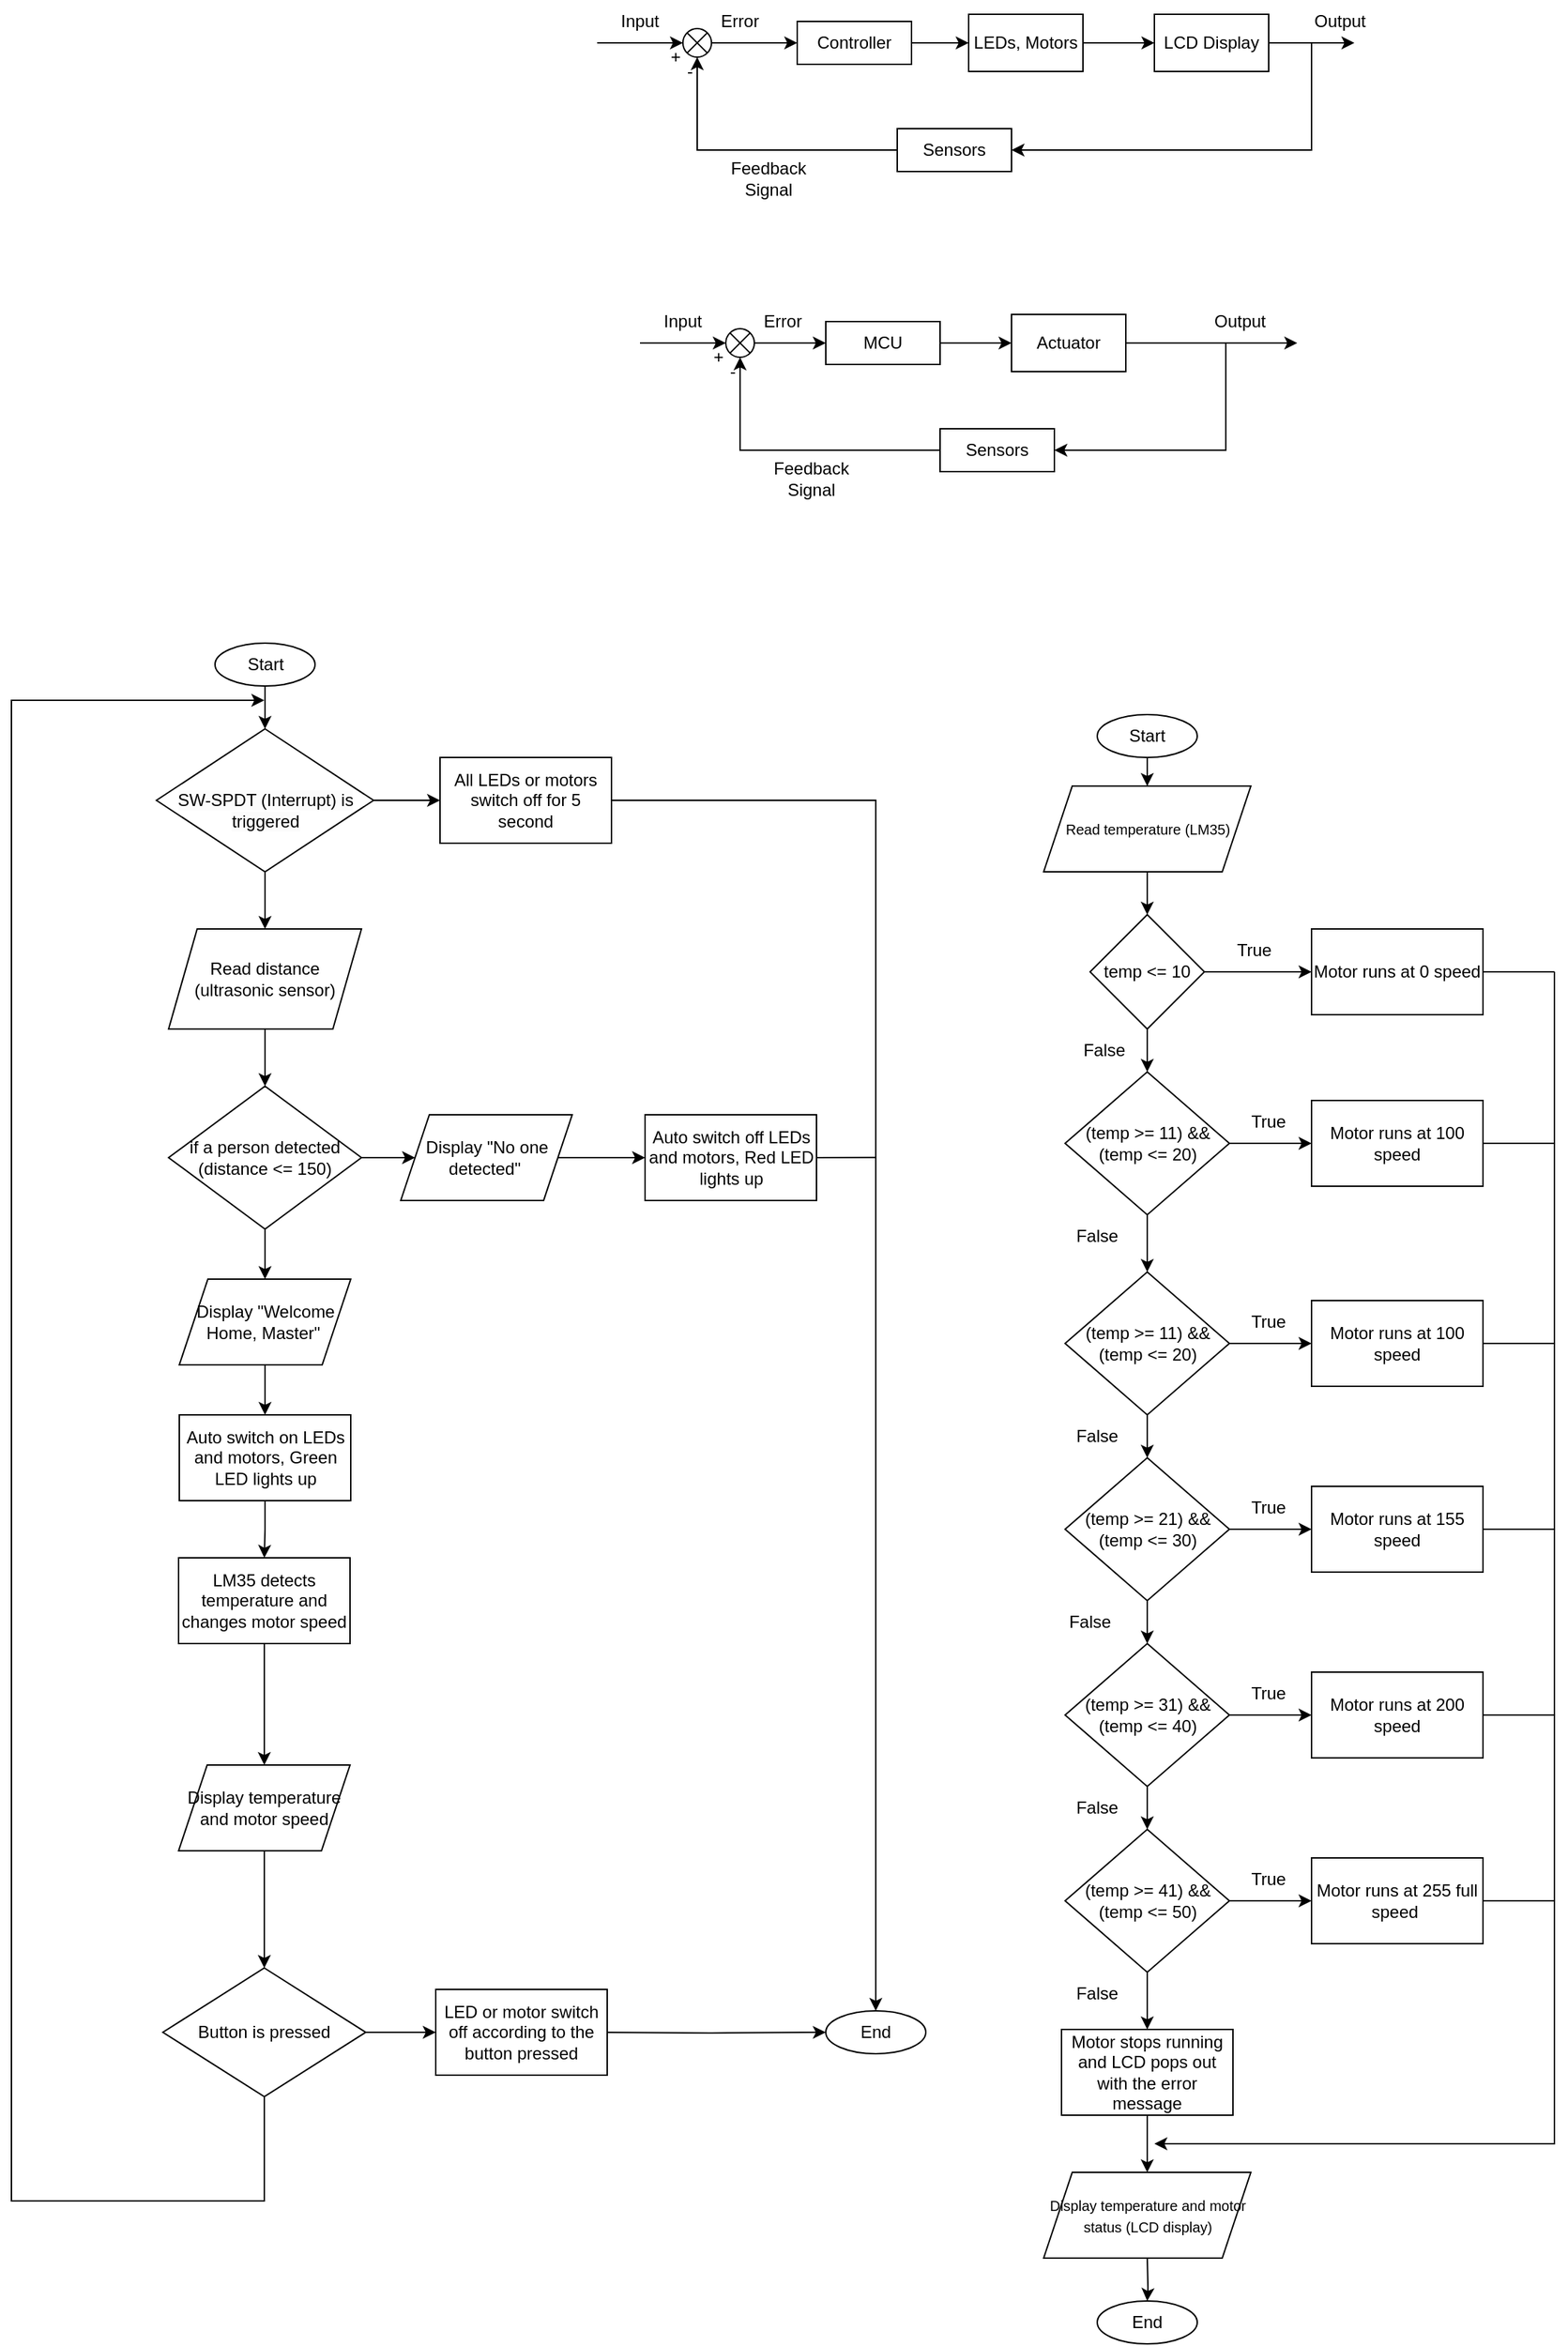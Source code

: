 <mxfile version="21.6.9" type="device">
  <diagram name="Page-1" id="oBMIIJ_97IDFcW-WtK7P">
    <mxGraphModel dx="1850" dy="515" grid="1" gridSize="10" guides="1" tooltips="1" connect="1" arrows="1" fold="1" page="1" pageScale="1" pageWidth="850" pageHeight="1100" math="0" shadow="0">
      <root>
        <mxCell id="0" />
        <mxCell id="1" parent="0" />
        <mxCell id="NHP7XcA1WJqKf3ddE5h1-9" value="" style="edgeStyle=orthogonalEdgeStyle;rounded=0;orthogonalLoop=1;jettySize=auto;html=1;" parent="1" source="NHP7XcA1WJqKf3ddE5h1-2" target="NHP7XcA1WJqKf3ddE5h1-5" edge="1">
          <mxGeometry relative="1" as="geometry" />
        </mxCell>
        <mxCell id="NHP7XcA1WJqKf3ddE5h1-2" value="" style="ellipse;whiteSpace=wrap;html=1;aspect=fixed;" parent="1" vertex="1">
          <mxGeometry x="170" y="200" width="20" height="20" as="geometry" />
        </mxCell>
        <mxCell id="NHP7XcA1WJqKf3ddE5h1-3" value="" style="endArrow=none;html=1;rounded=0;entryX=0;entryY=0;entryDx=0;entryDy=0;exitX=1;exitY=1;exitDx=0;exitDy=0;" parent="1" source="NHP7XcA1WJqKf3ddE5h1-2" target="NHP7XcA1WJqKf3ddE5h1-2" edge="1">
          <mxGeometry width="50" height="50" relative="1" as="geometry">
            <mxPoint x="270" y="220" as="sourcePoint" />
            <mxPoint x="320" y="170" as="targetPoint" />
          </mxGeometry>
        </mxCell>
        <mxCell id="NHP7XcA1WJqKf3ddE5h1-4" value="" style="endArrow=none;html=1;rounded=0;entryX=1;entryY=0;entryDx=0;entryDy=0;exitX=0;exitY=1;exitDx=0;exitDy=0;" parent="1" source="NHP7XcA1WJqKf3ddE5h1-2" target="NHP7XcA1WJqKf3ddE5h1-2" edge="1">
          <mxGeometry width="50" height="50" relative="1" as="geometry">
            <mxPoint x="190" y="240" as="sourcePoint" />
            <mxPoint x="240" y="190" as="targetPoint" />
          </mxGeometry>
        </mxCell>
        <mxCell id="NHP7XcA1WJqKf3ddE5h1-12" value="" style="edgeStyle=orthogonalEdgeStyle;rounded=0;orthogonalLoop=1;jettySize=auto;html=1;" parent="1" source="NHP7XcA1WJqKf3ddE5h1-5" target="NHP7XcA1WJqKf3ddE5h1-6" edge="1">
          <mxGeometry relative="1" as="geometry" />
        </mxCell>
        <mxCell id="NHP7XcA1WJqKf3ddE5h1-5" value="Controller" style="rounded=0;whiteSpace=wrap;html=1;" parent="1" vertex="1">
          <mxGeometry x="250" y="195" width="80" height="30" as="geometry" />
        </mxCell>
        <mxCell id="NHP7XcA1WJqKf3ddE5h1-6" value="LEDs, Motors" style="rounded=0;whiteSpace=wrap;html=1;" parent="1" vertex="1">
          <mxGeometry x="370" y="190" width="80" height="40" as="geometry" />
        </mxCell>
        <mxCell id="NHP7XcA1WJqKf3ddE5h1-14" style="edgeStyle=orthogonalEdgeStyle;rounded=0;orthogonalLoop=1;jettySize=auto;html=1;exitX=1;exitY=0.5;exitDx=0;exitDy=0;" parent="1" source="NHP7XcA1WJqKf3ddE5h1-30" edge="1">
          <mxGeometry relative="1" as="geometry">
            <mxPoint x="640" y="210" as="targetPoint" />
            <mxPoint x="570" y="210.029" as="sourcePoint" />
          </mxGeometry>
        </mxCell>
        <mxCell id="NHP7XcA1WJqKf3ddE5h1-10" value="Sensors" style="rounded=0;whiteSpace=wrap;html=1;" parent="1" vertex="1">
          <mxGeometry x="320" y="270" width="80" height="30" as="geometry" />
        </mxCell>
        <mxCell id="NHP7XcA1WJqKf3ddE5h1-18" value="" style="endArrow=classic;html=1;rounded=0;entryX=1;entryY=0.5;entryDx=0;entryDy=0;" parent="1" target="NHP7XcA1WJqKf3ddE5h1-10" edge="1">
          <mxGeometry width="50" height="50" relative="1" as="geometry">
            <mxPoint x="610" y="210" as="sourcePoint" />
            <mxPoint x="450" y="250" as="targetPoint" />
            <Array as="points">
              <mxPoint x="610" y="285" />
            </Array>
          </mxGeometry>
        </mxCell>
        <mxCell id="NHP7XcA1WJqKf3ddE5h1-20" value="" style="endArrow=classic;html=1;rounded=0;entryX=0.5;entryY=1;entryDx=0;entryDy=0;exitX=0;exitY=0.5;exitDx=0;exitDy=0;" parent="1" source="NHP7XcA1WJqKf3ddE5h1-10" target="NHP7XcA1WJqKf3ddE5h1-2" edge="1">
          <mxGeometry width="50" height="50" relative="1" as="geometry">
            <mxPoint x="310" y="285" as="sourcePoint" />
            <mxPoint x="280" y="250" as="targetPoint" />
            <Array as="points">
              <mxPoint x="180" y="285" />
            </Array>
          </mxGeometry>
        </mxCell>
        <mxCell id="NHP7XcA1WJqKf3ddE5h1-21" value="" style="endArrow=classic;html=1;rounded=0;entryX=0;entryY=0.5;entryDx=0;entryDy=0;" parent="1" target="NHP7XcA1WJqKf3ddE5h1-2" edge="1">
          <mxGeometry width="50" height="50" relative="1" as="geometry">
            <mxPoint x="110" y="210" as="sourcePoint" />
            <mxPoint x="120" y="200" as="targetPoint" />
          </mxGeometry>
        </mxCell>
        <mxCell id="NHP7XcA1WJqKf3ddE5h1-22" value="Input" style="text;html=1;strokeColor=none;fillColor=none;align=center;verticalAlign=middle;whiteSpace=wrap;rounded=0;" parent="1" vertex="1">
          <mxGeometry x="110" y="180" width="60" height="30" as="geometry" />
        </mxCell>
        <mxCell id="NHP7XcA1WJqKf3ddE5h1-23" value="Output" style="text;html=1;strokeColor=none;fillColor=none;align=center;verticalAlign=middle;whiteSpace=wrap;rounded=0;" parent="1" vertex="1">
          <mxGeometry x="600" y="180" width="60" height="30" as="geometry" />
        </mxCell>
        <mxCell id="NHP7XcA1WJqKf3ddE5h1-24" value="+" style="text;html=1;strokeColor=none;fillColor=none;align=center;verticalAlign=middle;whiteSpace=wrap;rounded=0;" parent="1" vertex="1">
          <mxGeometry x="160" y="215" width="10" height="10" as="geometry" />
        </mxCell>
        <mxCell id="NHP7XcA1WJqKf3ddE5h1-25" value="-" style="text;html=1;strokeColor=none;fillColor=none;align=center;verticalAlign=middle;whiteSpace=wrap;rounded=0;" parent="1" vertex="1">
          <mxGeometry x="170" y="225" width="10" height="10" as="geometry" />
        </mxCell>
        <mxCell id="NHP7XcA1WJqKf3ddE5h1-26" value="Feedback Signal" style="text;html=1;strokeColor=none;fillColor=none;align=center;verticalAlign=middle;whiteSpace=wrap;rounded=0;" parent="1" vertex="1">
          <mxGeometry x="190" y="290" width="80" height="30" as="geometry" />
        </mxCell>
        <mxCell id="NHP7XcA1WJqKf3ddE5h1-28" value="Error" style="text;html=1;strokeColor=none;fillColor=none;align=center;verticalAlign=middle;whiteSpace=wrap;rounded=0;" parent="1" vertex="1">
          <mxGeometry x="170" y="180" width="80" height="30" as="geometry" />
        </mxCell>
        <mxCell id="NHP7XcA1WJqKf3ddE5h1-31" value="" style="edgeStyle=orthogonalEdgeStyle;rounded=0;orthogonalLoop=1;jettySize=auto;html=1;exitX=1;exitY=0.5;exitDx=0;exitDy=0;" parent="1" source="NHP7XcA1WJqKf3ddE5h1-6" target="NHP7XcA1WJqKf3ddE5h1-30" edge="1">
          <mxGeometry relative="1" as="geometry">
            <mxPoint x="640" y="210" as="targetPoint" />
            <mxPoint x="465" y="210" as="sourcePoint" />
          </mxGeometry>
        </mxCell>
        <mxCell id="NHP7XcA1WJqKf3ddE5h1-30" value="LCD Display" style="rounded=0;whiteSpace=wrap;html=1;" parent="1" vertex="1">
          <mxGeometry x="500" y="190" width="80" height="40" as="geometry" />
        </mxCell>
        <mxCell id="NHP7XcA1WJqKf3ddE5h1-50" value="" style="edgeStyle=orthogonalEdgeStyle;rounded=0;orthogonalLoop=1;jettySize=auto;html=1;" parent="1" source="NHP7XcA1WJqKf3ddE5h1-51" target="NHP7XcA1WJqKf3ddE5h1-55" edge="1">
          <mxGeometry relative="1" as="geometry" />
        </mxCell>
        <mxCell id="NHP7XcA1WJqKf3ddE5h1-51" value="" style="ellipse;whiteSpace=wrap;html=1;aspect=fixed;" parent="1" vertex="1">
          <mxGeometry x="200" y="410" width="20" height="20" as="geometry" />
        </mxCell>
        <mxCell id="NHP7XcA1WJqKf3ddE5h1-52" value="" style="endArrow=none;html=1;rounded=0;entryX=0;entryY=0;entryDx=0;entryDy=0;exitX=1;exitY=1;exitDx=0;exitDy=0;" parent="1" source="NHP7XcA1WJqKf3ddE5h1-51" target="NHP7XcA1WJqKf3ddE5h1-51" edge="1">
          <mxGeometry width="50" height="50" relative="1" as="geometry">
            <mxPoint x="300" y="430" as="sourcePoint" />
            <mxPoint x="350" y="380" as="targetPoint" />
          </mxGeometry>
        </mxCell>
        <mxCell id="NHP7XcA1WJqKf3ddE5h1-53" value="" style="endArrow=none;html=1;rounded=0;entryX=1;entryY=0;entryDx=0;entryDy=0;exitX=0;exitY=1;exitDx=0;exitDy=0;" parent="1" source="NHP7XcA1WJqKf3ddE5h1-51" target="NHP7XcA1WJqKf3ddE5h1-51" edge="1">
          <mxGeometry width="50" height="50" relative="1" as="geometry">
            <mxPoint x="220" y="450" as="sourcePoint" />
            <mxPoint x="270" y="400" as="targetPoint" />
          </mxGeometry>
        </mxCell>
        <mxCell id="NHP7XcA1WJqKf3ddE5h1-54" value="" style="edgeStyle=orthogonalEdgeStyle;rounded=0;orthogonalLoop=1;jettySize=auto;html=1;" parent="1" source="NHP7XcA1WJqKf3ddE5h1-55" target="NHP7XcA1WJqKf3ddE5h1-56" edge="1">
          <mxGeometry relative="1" as="geometry" />
        </mxCell>
        <mxCell id="NHP7XcA1WJqKf3ddE5h1-55" value="MCU" style="rounded=0;whiteSpace=wrap;html=1;" parent="1" vertex="1">
          <mxGeometry x="270" y="405" width="80" height="30" as="geometry" />
        </mxCell>
        <mxCell id="NHP7XcA1WJqKf3ddE5h1-56" value="Actuator" style="rounded=0;whiteSpace=wrap;html=1;" parent="1" vertex="1">
          <mxGeometry x="400" y="400" width="80" height="40" as="geometry" />
        </mxCell>
        <mxCell id="NHP7XcA1WJqKf3ddE5h1-57" style="edgeStyle=orthogonalEdgeStyle;rounded=0;orthogonalLoop=1;jettySize=auto;html=1;exitX=1;exitY=0.5;exitDx=0;exitDy=0;" parent="1" source="NHP7XcA1WJqKf3ddE5h1-56" edge="1">
          <mxGeometry relative="1" as="geometry">
            <mxPoint x="600" y="420" as="targetPoint" />
            <mxPoint x="600" y="420" as="sourcePoint" />
          </mxGeometry>
        </mxCell>
        <mxCell id="NHP7XcA1WJqKf3ddE5h1-58" value="Sensors" style="rounded=0;whiteSpace=wrap;html=1;" parent="1" vertex="1">
          <mxGeometry x="350" y="480" width="80" height="30" as="geometry" />
        </mxCell>
        <mxCell id="NHP7XcA1WJqKf3ddE5h1-59" value="" style="endArrow=classic;html=1;rounded=0;entryX=1;entryY=0.5;entryDx=0;entryDy=0;" parent="1" target="NHP7XcA1WJqKf3ddE5h1-58" edge="1">
          <mxGeometry width="50" height="50" relative="1" as="geometry">
            <mxPoint x="550" y="420" as="sourcePoint" />
            <mxPoint x="480" y="460" as="targetPoint" />
            <Array as="points">
              <mxPoint x="550" y="495" />
            </Array>
          </mxGeometry>
        </mxCell>
        <mxCell id="NHP7XcA1WJqKf3ddE5h1-60" value="" style="endArrow=classic;html=1;rounded=0;entryX=0.5;entryY=1;entryDx=0;entryDy=0;exitX=0;exitY=0.5;exitDx=0;exitDy=0;" parent="1" source="NHP7XcA1WJqKf3ddE5h1-58" target="NHP7XcA1WJqKf3ddE5h1-51" edge="1">
          <mxGeometry width="50" height="50" relative="1" as="geometry">
            <mxPoint x="340" y="495" as="sourcePoint" />
            <mxPoint x="310" y="460" as="targetPoint" />
            <Array as="points">
              <mxPoint x="210" y="495" />
            </Array>
          </mxGeometry>
        </mxCell>
        <mxCell id="NHP7XcA1WJqKf3ddE5h1-61" value="" style="endArrow=classic;html=1;rounded=0;entryX=0;entryY=0.5;entryDx=0;entryDy=0;" parent="1" target="NHP7XcA1WJqKf3ddE5h1-51" edge="1">
          <mxGeometry width="50" height="50" relative="1" as="geometry">
            <mxPoint x="140" y="420" as="sourcePoint" />
            <mxPoint x="150" y="410" as="targetPoint" />
          </mxGeometry>
        </mxCell>
        <mxCell id="NHP7XcA1WJqKf3ddE5h1-62" value="Input" style="text;html=1;strokeColor=none;fillColor=none;align=center;verticalAlign=middle;whiteSpace=wrap;rounded=0;" parent="1" vertex="1">
          <mxGeometry x="140" y="390" width="60" height="30" as="geometry" />
        </mxCell>
        <mxCell id="NHP7XcA1WJqKf3ddE5h1-63" value="Output" style="text;html=1;strokeColor=none;fillColor=none;align=center;verticalAlign=middle;whiteSpace=wrap;rounded=0;" parent="1" vertex="1">
          <mxGeometry x="530" y="390" width="60" height="30" as="geometry" />
        </mxCell>
        <mxCell id="NHP7XcA1WJqKf3ddE5h1-64" value="+" style="text;html=1;strokeColor=none;fillColor=none;align=center;verticalAlign=middle;whiteSpace=wrap;rounded=0;" parent="1" vertex="1">
          <mxGeometry x="190" y="425" width="10" height="10" as="geometry" />
        </mxCell>
        <mxCell id="NHP7XcA1WJqKf3ddE5h1-65" value="-" style="text;html=1;strokeColor=none;fillColor=none;align=center;verticalAlign=middle;whiteSpace=wrap;rounded=0;" parent="1" vertex="1">
          <mxGeometry x="200" y="435" width="10" height="10" as="geometry" />
        </mxCell>
        <mxCell id="NHP7XcA1WJqKf3ddE5h1-66" value="Feedback Signal" style="text;html=1;strokeColor=none;fillColor=none;align=center;verticalAlign=middle;whiteSpace=wrap;rounded=0;" parent="1" vertex="1">
          <mxGeometry x="220" y="500" width="80" height="30" as="geometry" />
        </mxCell>
        <mxCell id="NHP7XcA1WJqKf3ddE5h1-67" value="Error" style="text;html=1;strokeColor=none;fillColor=none;align=center;verticalAlign=middle;whiteSpace=wrap;rounded=0;" parent="1" vertex="1">
          <mxGeometry x="200" y="390" width="80" height="30" as="geometry" />
        </mxCell>
        <mxCell id="hH7lPsHHLjXUcS-kYKa--62" value="" style="edgeStyle=orthogonalEdgeStyle;rounded=0;orthogonalLoop=1;jettySize=auto;html=1;" edge="1" parent="1" source="hH7lPsHHLjXUcS-kYKa--1" target="hH7lPsHHLjXUcS-kYKa--61">
          <mxGeometry relative="1" as="geometry" />
        </mxCell>
        <mxCell id="hH7lPsHHLjXUcS-kYKa--1" value="Start" style="ellipse;whiteSpace=wrap;html=1;" vertex="1" parent="1">
          <mxGeometry x="460" y="680" width="70" height="30" as="geometry" />
        </mxCell>
        <mxCell id="hH7lPsHHLjXUcS-kYKa--2" value="End" style="ellipse;whiteSpace=wrap;html=1;" vertex="1" parent="1">
          <mxGeometry x="460" y="1790" width="70" height="30" as="geometry" />
        </mxCell>
        <mxCell id="hH7lPsHHLjXUcS-kYKa--16" value="" style="edgeStyle=orthogonalEdgeStyle;rounded=0;orthogonalLoop=1;jettySize=auto;html=1;" edge="1" parent="1" source="hH7lPsHHLjXUcS-kYKa--4" target="hH7lPsHHLjXUcS-kYKa--12">
          <mxGeometry relative="1" as="geometry" />
        </mxCell>
        <mxCell id="hH7lPsHHLjXUcS-kYKa--31" value="" style="edgeStyle=orthogonalEdgeStyle;rounded=0;orthogonalLoop=1;jettySize=auto;html=1;" edge="1" parent="1" source="hH7lPsHHLjXUcS-kYKa--4" target="hH7lPsHHLjXUcS-kYKa--8">
          <mxGeometry relative="1" as="geometry" />
        </mxCell>
        <mxCell id="hH7lPsHHLjXUcS-kYKa--4" value="temp &amp;lt;= 10" style="rhombus;whiteSpace=wrap;html=1;" vertex="1" parent="1">
          <mxGeometry x="455" y="820" width="80" height="80" as="geometry" />
        </mxCell>
        <mxCell id="hH7lPsHHLjXUcS-kYKa--8" value="Motor runs at 0 speed" style="rounded=0;whiteSpace=wrap;html=1;" vertex="1" parent="1">
          <mxGeometry x="610" y="830" width="120" height="60" as="geometry" />
        </mxCell>
        <mxCell id="hH7lPsHHLjXUcS-kYKa--11" value="Motor runs at 100 speed" style="rounded=0;whiteSpace=wrap;html=1;" vertex="1" parent="1">
          <mxGeometry x="610" y="950" width="120" height="60" as="geometry" />
        </mxCell>
        <mxCell id="hH7lPsHHLjXUcS-kYKa--17" value="" style="edgeStyle=orthogonalEdgeStyle;rounded=0;orthogonalLoop=1;jettySize=auto;html=1;" edge="1" parent="1" source="hH7lPsHHLjXUcS-kYKa--12" target="hH7lPsHHLjXUcS-kYKa--14">
          <mxGeometry relative="1" as="geometry" />
        </mxCell>
        <mxCell id="hH7lPsHHLjXUcS-kYKa--32" value="" style="edgeStyle=orthogonalEdgeStyle;rounded=0;orthogonalLoop=1;jettySize=auto;html=1;" edge="1" parent="1" source="hH7lPsHHLjXUcS-kYKa--12" target="hH7lPsHHLjXUcS-kYKa--11">
          <mxGeometry relative="1" as="geometry" />
        </mxCell>
        <mxCell id="hH7lPsHHLjXUcS-kYKa--12" value="(temp &amp;gt;= 11) &amp;amp;&amp;amp; (temp &amp;lt;= 20)" style="rhombus;whiteSpace=wrap;html=1;" vertex="1" parent="1">
          <mxGeometry x="437.5" y="930" width="115" height="100" as="geometry" />
        </mxCell>
        <mxCell id="hH7lPsHHLjXUcS-kYKa--13" value="Motor runs at 100 speed" style="rounded=0;whiteSpace=wrap;html=1;" vertex="1" parent="1">
          <mxGeometry x="610" y="1090" width="120" height="60" as="geometry" />
        </mxCell>
        <mxCell id="hH7lPsHHLjXUcS-kYKa--19" value="" style="edgeStyle=orthogonalEdgeStyle;rounded=0;orthogonalLoop=1;jettySize=auto;html=1;" edge="1" parent="1" source="hH7lPsHHLjXUcS-kYKa--14" target="hH7lPsHHLjXUcS-kYKa--18">
          <mxGeometry relative="1" as="geometry" />
        </mxCell>
        <mxCell id="hH7lPsHHLjXUcS-kYKa--33" value="" style="edgeStyle=orthogonalEdgeStyle;rounded=0;orthogonalLoop=1;jettySize=auto;html=1;" edge="1" parent="1" source="hH7lPsHHLjXUcS-kYKa--14" target="hH7lPsHHLjXUcS-kYKa--13">
          <mxGeometry relative="1" as="geometry" />
        </mxCell>
        <mxCell id="hH7lPsHHLjXUcS-kYKa--14" value="(temp &amp;gt;= 11) &amp;amp;&amp;amp; (temp &amp;lt;= 20)" style="rhombus;whiteSpace=wrap;html=1;" vertex="1" parent="1">
          <mxGeometry x="437.5" y="1070" width="115" height="100" as="geometry" />
        </mxCell>
        <mxCell id="hH7lPsHHLjXUcS-kYKa--26" value="" style="edgeStyle=orthogonalEdgeStyle;rounded=0;orthogonalLoop=1;jettySize=auto;html=1;" edge="1" parent="1" source="hH7lPsHHLjXUcS-kYKa--18" target="hH7lPsHHLjXUcS-kYKa--21">
          <mxGeometry relative="1" as="geometry" />
        </mxCell>
        <mxCell id="hH7lPsHHLjXUcS-kYKa--34" value="" style="edgeStyle=orthogonalEdgeStyle;rounded=0;orthogonalLoop=1;jettySize=auto;html=1;" edge="1" parent="1" source="hH7lPsHHLjXUcS-kYKa--18" target="hH7lPsHHLjXUcS-kYKa--20">
          <mxGeometry relative="1" as="geometry" />
        </mxCell>
        <mxCell id="hH7lPsHHLjXUcS-kYKa--18" value="(temp &amp;gt;= 21) &amp;amp;&amp;amp; (temp &amp;lt;= 30)" style="rhombus;whiteSpace=wrap;html=1;" vertex="1" parent="1">
          <mxGeometry x="437.5" y="1200" width="115" height="100" as="geometry" />
        </mxCell>
        <mxCell id="hH7lPsHHLjXUcS-kYKa--20" value="Motor runs at 155 speed" style="rounded=0;whiteSpace=wrap;html=1;" vertex="1" parent="1">
          <mxGeometry x="610" y="1220" width="120" height="60" as="geometry" />
        </mxCell>
        <mxCell id="hH7lPsHHLjXUcS-kYKa--27" value="" style="edgeStyle=orthogonalEdgeStyle;rounded=0;orthogonalLoop=1;jettySize=auto;html=1;" edge="1" parent="1" source="hH7lPsHHLjXUcS-kYKa--21" target="hH7lPsHHLjXUcS-kYKa--22">
          <mxGeometry relative="1" as="geometry" />
        </mxCell>
        <mxCell id="hH7lPsHHLjXUcS-kYKa--35" value="" style="edgeStyle=orthogonalEdgeStyle;rounded=0;orthogonalLoop=1;jettySize=auto;html=1;" edge="1" parent="1" source="hH7lPsHHLjXUcS-kYKa--21" target="hH7lPsHHLjXUcS-kYKa--23">
          <mxGeometry relative="1" as="geometry" />
        </mxCell>
        <mxCell id="hH7lPsHHLjXUcS-kYKa--21" value="(temp &amp;gt;= 31) &amp;amp;&amp;amp; (temp &amp;lt;= 40)" style="rhombus;whiteSpace=wrap;html=1;" vertex="1" parent="1">
          <mxGeometry x="437.5" y="1330" width="115" height="100" as="geometry" />
        </mxCell>
        <mxCell id="hH7lPsHHLjXUcS-kYKa--29" value="" style="edgeStyle=orthogonalEdgeStyle;rounded=0;orthogonalLoop=1;jettySize=auto;html=1;" edge="1" parent="1" source="hH7lPsHHLjXUcS-kYKa--22" target="hH7lPsHHLjXUcS-kYKa--25">
          <mxGeometry relative="1" as="geometry" />
        </mxCell>
        <mxCell id="hH7lPsHHLjXUcS-kYKa--36" value="" style="edgeStyle=orthogonalEdgeStyle;rounded=0;orthogonalLoop=1;jettySize=auto;html=1;" edge="1" parent="1" source="hH7lPsHHLjXUcS-kYKa--22" target="hH7lPsHHLjXUcS-kYKa--24">
          <mxGeometry relative="1" as="geometry" />
        </mxCell>
        <mxCell id="hH7lPsHHLjXUcS-kYKa--22" value="(temp &amp;gt;= 41) &amp;amp;&amp;amp; (temp &amp;lt;= 50)" style="rhombus;whiteSpace=wrap;html=1;" vertex="1" parent="1">
          <mxGeometry x="437.5" y="1460" width="115" height="100" as="geometry" />
        </mxCell>
        <mxCell id="hH7lPsHHLjXUcS-kYKa--23" value="Motor runs at 200 speed" style="rounded=0;whiteSpace=wrap;html=1;" vertex="1" parent="1">
          <mxGeometry x="610" y="1350" width="120" height="60" as="geometry" />
        </mxCell>
        <mxCell id="hH7lPsHHLjXUcS-kYKa--24" value="Motor runs at 255 full speed&amp;nbsp;" style="rounded=0;whiteSpace=wrap;html=1;" vertex="1" parent="1">
          <mxGeometry x="610" y="1480" width="120" height="60" as="geometry" />
        </mxCell>
        <mxCell id="hH7lPsHHLjXUcS-kYKa--59" value="" style="edgeStyle=orthogonalEdgeStyle;rounded=0;orthogonalLoop=1;jettySize=auto;html=1;" edge="1" parent="1" source="hH7lPsHHLjXUcS-kYKa--25">
          <mxGeometry relative="1" as="geometry">
            <mxPoint x="495" y="1700" as="targetPoint" />
          </mxGeometry>
        </mxCell>
        <mxCell id="hH7lPsHHLjXUcS-kYKa--25" value="Motor stops running and LCD pops out with the error message" style="rounded=0;whiteSpace=wrap;html=1;" vertex="1" parent="1">
          <mxGeometry x="435" y="1600" width="120" height="60" as="geometry" />
        </mxCell>
        <mxCell id="hH7lPsHHLjXUcS-kYKa--37" value="" style="endArrow=classic;html=1;rounded=0;" edge="1" parent="1">
          <mxGeometry width="50" height="50" relative="1" as="geometry">
            <mxPoint x="780" y="860" as="sourcePoint" />
            <mxPoint x="500" y="1680" as="targetPoint" />
            <Array as="points">
              <mxPoint x="780" y="860" />
              <mxPoint x="780" y="1680" />
            </Array>
          </mxGeometry>
        </mxCell>
        <mxCell id="hH7lPsHHLjXUcS-kYKa--39" value="" style="endArrow=none;html=1;rounded=0;exitX=1;exitY=0.5;exitDx=0;exitDy=0;" edge="1" parent="1" source="hH7lPsHHLjXUcS-kYKa--8">
          <mxGeometry width="50" height="50" relative="1" as="geometry">
            <mxPoint x="770" y="880" as="sourcePoint" />
            <mxPoint x="780" y="860" as="targetPoint" />
          </mxGeometry>
        </mxCell>
        <mxCell id="hH7lPsHHLjXUcS-kYKa--40" value="" style="endArrow=none;html=1;rounded=0;exitX=1;exitY=0.5;exitDx=0;exitDy=0;" edge="1" parent="1" source="hH7lPsHHLjXUcS-kYKa--13">
          <mxGeometry width="50" height="50" relative="1" as="geometry">
            <mxPoint x="740" y="1130" as="sourcePoint" />
            <mxPoint x="780" y="1120" as="targetPoint" />
          </mxGeometry>
        </mxCell>
        <mxCell id="hH7lPsHHLjXUcS-kYKa--41" value="" style="endArrow=none;html=1;rounded=0;exitX=1;exitY=0.5;exitDx=0;exitDy=0;" edge="1" parent="1" source="hH7lPsHHLjXUcS-kYKa--11">
          <mxGeometry width="50" height="50" relative="1" as="geometry">
            <mxPoint x="720" y="990" as="sourcePoint" />
            <mxPoint x="780" y="980" as="targetPoint" />
          </mxGeometry>
        </mxCell>
        <mxCell id="hH7lPsHHLjXUcS-kYKa--42" value="" style="endArrow=none;html=1;rounded=0;exitX=1;exitY=0.5;exitDx=0;exitDy=0;" edge="1" parent="1" source="hH7lPsHHLjXUcS-kYKa--20">
          <mxGeometry width="50" height="50" relative="1" as="geometry">
            <mxPoint x="730" y="1430" as="sourcePoint" />
            <mxPoint x="780" y="1250" as="targetPoint" />
          </mxGeometry>
        </mxCell>
        <mxCell id="hH7lPsHHLjXUcS-kYKa--43" value="" style="endArrow=none;html=1;rounded=0;exitX=1;exitY=0.5;exitDx=0;exitDy=0;" edge="1" parent="1" source="hH7lPsHHLjXUcS-kYKa--23">
          <mxGeometry width="50" height="50" relative="1" as="geometry">
            <mxPoint x="740" y="1420" as="sourcePoint" />
            <mxPoint x="780" y="1380" as="targetPoint" />
          </mxGeometry>
        </mxCell>
        <mxCell id="hH7lPsHHLjXUcS-kYKa--44" value="" style="endArrow=none;html=1;rounded=0;exitX=1;exitY=0.5;exitDx=0;exitDy=0;" edge="1" parent="1" source="hH7lPsHHLjXUcS-kYKa--24">
          <mxGeometry width="50" height="50" relative="1" as="geometry">
            <mxPoint x="760" y="1530" as="sourcePoint" />
            <mxPoint x="780" y="1510" as="targetPoint" />
          </mxGeometry>
        </mxCell>
        <mxCell id="hH7lPsHHLjXUcS-kYKa--45" value="True" style="text;html=1;strokeColor=none;fillColor=none;align=center;verticalAlign=middle;whiteSpace=wrap;rounded=0;" vertex="1" parent="1">
          <mxGeometry x="540" y="830" width="60" height="30" as="geometry" />
        </mxCell>
        <mxCell id="hH7lPsHHLjXUcS-kYKa--46" value="True" style="text;html=1;strokeColor=none;fillColor=none;align=center;verticalAlign=middle;whiteSpace=wrap;rounded=0;" vertex="1" parent="1">
          <mxGeometry x="550" y="950" width="60" height="30" as="geometry" />
        </mxCell>
        <mxCell id="hH7lPsHHLjXUcS-kYKa--47" value="True" style="text;html=1;strokeColor=none;fillColor=none;align=center;verticalAlign=middle;whiteSpace=wrap;rounded=0;" vertex="1" parent="1">
          <mxGeometry x="550" y="1090" width="60" height="30" as="geometry" />
        </mxCell>
        <mxCell id="hH7lPsHHLjXUcS-kYKa--48" value="True" style="text;html=1;strokeColor=none;fillColor=none;align=center;verticalAlign=middle;whiteSpace=wrap;rounded=0;" vertex="1" parent="1">
          <mxGeometry x="550" y="1220" width="60" height="30" as="geometry" />
        </mxCell>
        <mxCell id="hH7lPsHHLjXUcS-kYKa--49" value="True" style="text;html=1;strokeColor=none;fillColor=none;align=center;verticalAlign=middle;whiteSpace=wrap;rounded=0;" vertex="1" parent="1">
          <mxGeometry x="550" y="1350" width="60" height="30" as="geometry" />
        </mxCell>
        <mxCell id="hH7lPsHHLjXUcS-kYKa--50" value="True" style="text;html=1;strokeColor=none;fillColor=none;align=center;verticalAlign=middle;whiteSpace=wrap;rounded=0;" vertex="1" parent="1">
          <mxGeometry x="550" y="1480" width="60" height="30" as="geometry" />
        </mxCell>
        <mxCell id="hH7lPsHHLjXUcS-kYKa--51" value="False" style="text;html=1;strokeColor=none;fillColor=none;align=center;verticalAlign=middle;whiteSpace=wrap;rounded=0;" vertex="1" parent="1">
          <mxGeometry x="435" y="900" width="60" height="30" as="geometry" />
        </mxCell>
        <mxCell id="hH7lPsHHLjXUcS-kYKa--52" value="False" style="text;html=1;strokeColor=none;fillColor=none;align=center;verticalAlign=middle;whiteSpace=wrap;rounded=0;" vertex="1" parent="1">
          <mxGeometry x="430" y="1030" width="60" height="30" as="geometry" />
        </mxCell>
        <mxCell id="hH7lPsHHLjXUcS-kYKa--53" value="False" style="text;html=1;strokeColor=none;fillColor=none;align=center;verticalAlign=middle;whiteSpace=wrap;rounded=0;" vertex="1" parent="1">
          <mxGeometry x="430" y="1170" width="60" height="30" as="geometry" />
        </mxCell>
        <mxCell id="hH7lPsHHLjXUcS-kYKa--54" value="False" style="text;html=1;strokeColor=none;fillColor=none;align=center;verticalAlign=middle;whiteSpace=wrap;rounded=0;" vertex="1" parent="1">
          <mxGeometry x="425" y="1300" width="60" height="30" as="geometry" />
        </mxCell>
        <mxCell id="hH7lPsHHLjXUcS-kYKa--55" value="False" style="text;html=1;strokeColor=none;fillColor=none;align=center;verticalAlign=middle;whiteSpace=wrap;rounded=0;" vertex="1" parent="1">
          <mxGeometry x="430" y="1430" width="60" height="30" as="geometry" />
        </mxCell>
        <mxCell id="hH7lPsHHLjXUcS-kYKa--56" value="False" style="text;html=1;strokeColor=none;fillColor=none;align=center;verticalAlign=middle;whiteSpace=wrap;rounded=0;" vertex="1" parent="1">
          <mxGeometry x="430" y="1560" width="60" height="30" as="geometry" />
        </mxCell>
        <mxCell id="hH7lPsHHLjXUcS-kYKa--60" value="" style="edgeStyle=orthogonalEdgeStyle;rounded=0;orthogonalLoop=1;jettySize=auto;html=1;" edge="1" parent="1" target="hH7lPsHHLjXUcS-kYKa--2">
          <mxGeometry relative="1" as="geometry">
            <mxPoint x="495.03" y="1760" as="sourcePoint" />
          </mxGeometry>
        </mxCell>
        <mxCell id="hH7lPsHHLjXUcS-kYKa--64" value="" style="edgeStyle=orthogonalEdgeStyle;rounded=0;orthogonalLoop=1;jettySize=auto;html=1;" edge="1" parent="1" source="hH7lPsHHLjXUcS-kYKa--61">
          <mxGeometry relative="1" as="geometry">
            <mxPoint x="495" y="820" as="targetPoint" />
          </mxGeometry>
        </mxCell>
        <mxCell id="hH7lPsHHLjXUcS-kYKa--61" value="&lt;font style=&quot;font-size: 10px;&quot;&gt;Read temperature (LM35)&lt;/font&gt;" style="shape=parallelogram;perimeter=parallelogramPerimeter;whiteSpace=wrap;html=1;fixedSize=1;" vertex="1" parent="1">
          <mxGeometry x="422.5" y="730" width="145" height="60" as="geometry" />
        </mxCell>
        <mxCell id="hH7lPsHHLjXUcS-kYKa--65" value="&lt;font style=&quot;font-size: 10px;&quot;&gt;Display temperature and motor status (LCD display)&lt;/font&gt;" style="shape=parallelogram;perimeter=parallelogramPerimeter;whiteSpace=wrap;html=1;fixedSize=1;align=center;" vertex="1" parent="1">
          <mxGeometry x="422.5" y="1700" width="145" height="60" as="geometry" />
        </mxCell>
        <mxCell id="hH7lPsHHLjXUcS-kYKa--85" value="" style="edgeStyle=orthogonalEdgeStyle;rounded=0;orthogonalLoop=1;jettySize=auto;html=1;" edge="1" parent="1" source="hH7lPsHHLjXUcS-kYKa--67" target="hH7lPsHHLjXUcS-kYKa--82">
          <mxGeometry relative="1" as="geometry" />
        </mxCell>
        <mxCell id="hH7lPsHHLjXUcS-kYKa--67" value="Start" style="ellipse;whiteSpace=wrap;html=1;" vertex="1" parent="1">
          <mxGeometry x="-157.5" y="630" width="70" height="30" as="geometry" />
        </mxCell>
        <mxCell id="hH7lPsHHLjXUcS-kYKa--88" value="" style="edgeStyle=orthogonalEdgeStyle;rounded=0;orthogonalLoop=1;jettySize=auto;html=1;" edge="1" parent="1" source="hH7lPsHHLjXUcS-kYKa--68" target="hH7lPsHHLjXUcS-kYKa--69">
          <mxGeometry relative="1" as="geometry" />
        </mxCell>
        <mxCell id="hH7lPsHHLjXUcS-kYKa--68" value="Read distance (ultrasonic sensor)" style="shape=parallelogram;perimeter=parallelogramPerimeter;whiteSpace=wrap;html=1;fixedSize=1;" vertex="1" parent="1">
          <mxGeometry x="-190" y="830" width="135" height="70" as="geometry" />
        </mxCell>
        <mxCell id="hH7lPsHHLjXUcS-kYKa--91" value="" style="edgeStyle=orthogonalEdgeStyle;rounded=0;orthogonalLoop=1;jettySize=auto;html=1;entryX=0.5;entryY=0;entryDx=0;entryDy=0;" edge="1" parent="1" source="hH7lPsHHLjXUcS-kYKa--69" target="hH7lPsHHLjXUcS-kYKa--71">
          <mxGeometry relative="1" as="geometry" />
        </mxCell>
        <mxCell id="hH7lPsHHLjXUcS-kYKa--102" value="" style="edgeStyle=orthogonalEdgeStyle;rounded=0;orthogonalLoop=1;jettySize=auto;html=1;" edge="1" parent="1" source="hH7lPsHHLjXUcS-kYKa--69" target="hH7lPsHHLjXUcS-kYKa--72">
          <mxGeometry relative="1" as="geometry" />
        </mxCell>
        <mxCell id="hH7lPsHHLjXUcS-kYKa--69" value="if a person detected (distance &amp;lt;= 150)" style="rhombus;whiteSpace=wrap;html=1;" vertex="1" parent="1">
          <mxGeometry x="-190" y="940" width="135" height="100" as="geometry" />
        </mxCell>
        <mxCell id="hH7lPsHHLjXUcS-kYKa--92" value="" style="edgeStyle=orthogonalEdgeStyle;rounded=0;orthogonalLoop=1;jettySize=auto;html=1;entryX=0.5;entryY=0;entryDx=0;entryDy=0;" edge="1" parent="1" source="hH7lPsHHLjXUcS-kYKa--71" target="hH7lPsHHLjXUcS-kYKa--73">
          <mxGeometry relative="1" as="geometry" />
        </mxCell>
        <mxCell id="hH7lPsHHLjXUcS-kYKa--71" value="Display &quot;Welcome Home, Master&quot;&amp;nbsp;" style="shape=parallelogram;perimeter=parallelogramPerimeter;whiteSpace=wrap;html=1;fixedSize=1;" vertex="1" parent="1">
          <mxGeometry x="-182.5" y="1075" width="120" height="60" as="geometry" />
        </mxCell>
        <mxCell id="hH7lPsHHLjXUcS-kYKa--103" value="" style="edgeStyle=orthogonalEdgeStyle;rounded=0;orthogonalLoop=1;jettySize=auto;html=1;" edge="1" parent="1" source="hH7lPsHHLjXUcS-kYKa--72" target="hH7lPsHHLjXUcS-kYKa--74">
          <mxGeometry relative="1" as="geometry" />
        </mxCell>
        <mxCell id="hH7lPsHHLjXUcS-kYKa--72" value="Display &quot;No one detected&quot;&amp;nbsp;" style="shape=parallelogram;perimeter=parallelogramPerimeter;whiteSpace=wrap;html=1;fixedSize=1;" vertex="1" parent="1">
          <mxGeometry x="-27.5" y="960" width="120" height="60" as="geometry" />
        </mxCell>
        <mxCell id="hH7lPsHHLjXUcS-kYKa--98" value="" style="edgeStyle=orthogonalEdgeStyle;rounded=0;orthogonalLoop=1;jettySize=auto;html=1;" edge="1" parent="1" source="hH7lPsHHLjXUcS-kYKa--73" target="hH7lPsHHLjXUcS-kYKa--97">
          <mxGeometry relative="1" as="geometry" />
        </mxCell>
        <mxCell id="hH7lPsHHLjXUcS-kYKa--73" value="Auto switch on LEDs and motors, Green LED lights up" style="rounded=0;whiteSpace=wrap;html=1;" vertex="1" parent="1">
          <mxGeometry x="-182.5" y="1170" width="120" height="60" as="geometry" />
        </mxCell>
        <mxCell id="hH7lPsHHLjXUcS-kYKa--74" value="Auto switch off LEDs and motors, Red LED lights up" style="rounded=0;whiteSpace=wrap;html=1;" vertex="1" parent="1">
          <mxGeometry x="143.5" y="960" width="120" height="60" as="geometry" />
        </mxCell>
        <mxCell id="hH7lPsHHLjXUcS-kYKa--101" value="" style="edgeStyle=orthogonalEdgeStyle;rounded=0;orthogonalLoop=1;jettySize=auto;html=1;" edge="1" parent="1" source="hH7lPsHHLjXUcS-kYKa--75" target="hH7lPsHHLjXUcS-kYKa--84">
          <mxGeometry relative="1" as="geometry" />
        </mxCell>
        <mxCell id="hH7lPsHHLjXUcS-kYKa--75" value="Button is pressed" style="rhombus;whiteSpace=wrap;html=1;" vertex="1" parent="1">
          <mxGeometry x="-194" y="1557" width="142" height="90" as="geometry" />
        </mxCell>
        <mxCell id="hH7lPsHHLjXUcS-kYKa--86" value="" style="edgeStyle=orthogonalEdgeStyle;rounded=0;orthogonalLoop=1;jettySize=auto;html=1;" edge="1" parent="1" source="hH7lPsHHLjXUcS-kYKa--82" target="hH7lPsHHLjXUcS-kYKa--83">
          <mxGeometry relative="1" as="geometry" />
        </mxCell>
        <mxCell id="hH7lPsHHLjXUcS-kYKa--87" value="" style="edgeStyle=orthogonalEdgeStyle;rounded=0;orthogonalLoop=1;jettySize=auto;html=1;" edge="1" parent="1" source="hH7lPsHHLjXUcS-kYKa--82" target="hH7lPsHHLjXUcS-kYKa--68">
          <mxGeometry relative="1" as="geometry" />
        </mxCell>
        <mxCell id="hH7lPsHHLjXUcS-kYKa--82" value="&lt;br&gt;&lt;span style=&quot;color: rgb(0, 0, 0); font-family: Helvetica; font-size: 12px; font-style: normal; font-variant-ligatures: normal; font-variant-caps: normal; font-weight: 400; letter-spacing: normal; orphans: 2; text-align: center; text-indent: 0px; text-transform: none; widows: 2; word-spacing: 0px; -webkit-text-stroke-width: 0px; background-color: rgb(251, 251, 251); text-decoration-thickness: initial; text-decoration-style: initial; text-decoration-color: initial; float: none; display: inline !important;&quot;&gt;SW-SPDT (Interrupt) is triggered&lt;/span&gt;" style="rhombus;whiteSpace=wrap;html=1;" vertex="1" parent="1">
          <mxGeometry x="-198.5" y="690" width="152" height="100" as="geometry" />
        </mxCell>
        <mxCell id="hH7lPsHHLjXUcS-kYKa--106" style="edgeStyle=orthogonalEdgeStyle;rounded=0;orthogonalLoop=1;jettySize=auto;html=1;entryX=0.5;entryY=0;entryDx=0;entryDy=0;" edge="1" parent="1" source="hH7lPsHHLjXUcS-kYKa--83" target="hH7lPsHHLjXUcS-kYKa--89">
          <mxGeometry relative="1" as="geometry" />
        </mxCell>
        <mxCell id="hH7lPsHHLjXUcS-kYKa--83" value="All LEDs or motors switch off for 5 second" style="rounded=0;whiteSpace=wrap;html=1;" vertex="1" parent="1">
          <mxGeometry y="710" width="120" height="60" as="geometry" />
        </mxCell>
        <mxCell id="hH7lPsHHLjXUcS-kYKa--96" value="" style="edgeStyle=orthogonalEdgeStyle;rounded=0;orthogonalLoop=1;jettySize=auto;html=1;" edge="1" parent="1" target="hH7lPsHHLjXUcS-kYKa--89">
          <mxGeometry relative="1" as="geometry">
            <mxPoint x="108.5" y="1602" as="sourcePoint" />
          </mxGeometry>
        </mxCell>
        <mxCell id="hH7lPsHHLjXUcS-kYKa--84" value="LED or motor switch off according to the button pressed" style="rounded=0;whiteSpace=wrap;html=1;" vertex="1" parent="1">
          <mxGeometry x="-3" y="1572" width="120" height="60" as="geometry" />
        </mxCell>
        <mxCell id="hH7lPsHHLjXUcS-kYKa--89" value="End" style="ellipse;whiteSpace=wrap;html=1;" vertex="1" parent="1">
          <mxGeometry x="270" y="1587" width="70" height="30" as="geometry" />
        </mxCell>
        <mxCell id="hH7lPsHHLjXUcS-kYKa--111" value="" style="edgeStyle=orthogonalEdgeStyle;rounded=0;orthogonalLoop=1;jettySize=auto;html=1;" edge="1" parent="1" source="hH7lPsHHLjXUcS-kYKa--97" target="hH7lPsHHLjXUcS-kYKa--110">
          <mxGeometry relative="1" as="geometry" />
        </mxCell>
        <mxCell id="hH7lPsHHLjXUcS-kYKa--97" value="LM35 detects temperature and changes motor speed" style="rounded=0;whiteSpace=wrap;html=1;" vertex="1" parent="1">
          <mxGeometry x="-183" y="1270" width="120" height="60" as="geometry" />
        </mxCell>
        <mxCell id="hH7lPsHHLjXUcS-kYKa--104" value="" style="endArrow=classic;html=1;rounded=0;exitX=0.5;exitY=1;exitDx=0;exitDy=0;" edge="1" parent="1" source="hH7lPsHHLjXUcS-kYKa--75">
          <mxGeometry width="50" height="50" relative="1" as="geometry">
            <mxPoint x="-250" y="1490" as="sourcePoint" />
            <mxPoint x="-123" y="670" as="targetPoint" />
            <Array as="points">
              <mxPoint x="-123" y="1720" />
              <mxPoint x="-300" y="1720" />
              <mxPoint x="-300" y="1500" />
              <mxPoint x="-300" y="670" />
            </Array>
          </mxGeometry>
        </mxCell>
        <mxCell id="hH7lPsHHLjXUcS-kYKa--109" value="" style="endArrow=none;html=1;rounded=0;exitX=1;exitY=0.5;exitDx=0;exitDy=0;" edge="1" parent="1" source="hH7lPsHHLjXUcS-kYKa--74">
          <mxGeometry width="50" height="50" relative="1" as="geometry">
            <mxPoint x="270" y="990" as="sourcePoint" />
            <mxPoint x="305.5" y="989.92" as="targetPoint" />
          </mxGeometry>
        </mxCell>
        <mxCell id="hH7lPsHHLjXUcS-kYKa--112" value="" style="edgeStyle=orthogonalEdgeStyle;rounded=0;orthogonalLoop=1;jettySize=auto;html=1;" edge="1" parent="1" source="hH7lPsHHLjXUcS-kYKa--110" target="hH7lPsHHLjXUcS-kYKa--75">
          <mxGeometry relative="1" as="geometry" />
        </mxCell>
        <mxCell id="hH7lPsHHLjXUcS-kYKa--110" value="Display temperature and motor speed" style="shape=parallelogram;perimeter=parallelogramPerimeter;whiteSpace=wrap;html=1;fixedSize=1;" vertex="1" parent="1">
          <mxGeometry x="-183" y="1415" width="120" height="60" as="geometry" />
        </mxCell>
      </root>
    </mxGraphModel>
  </diagram>
</mxfile>
